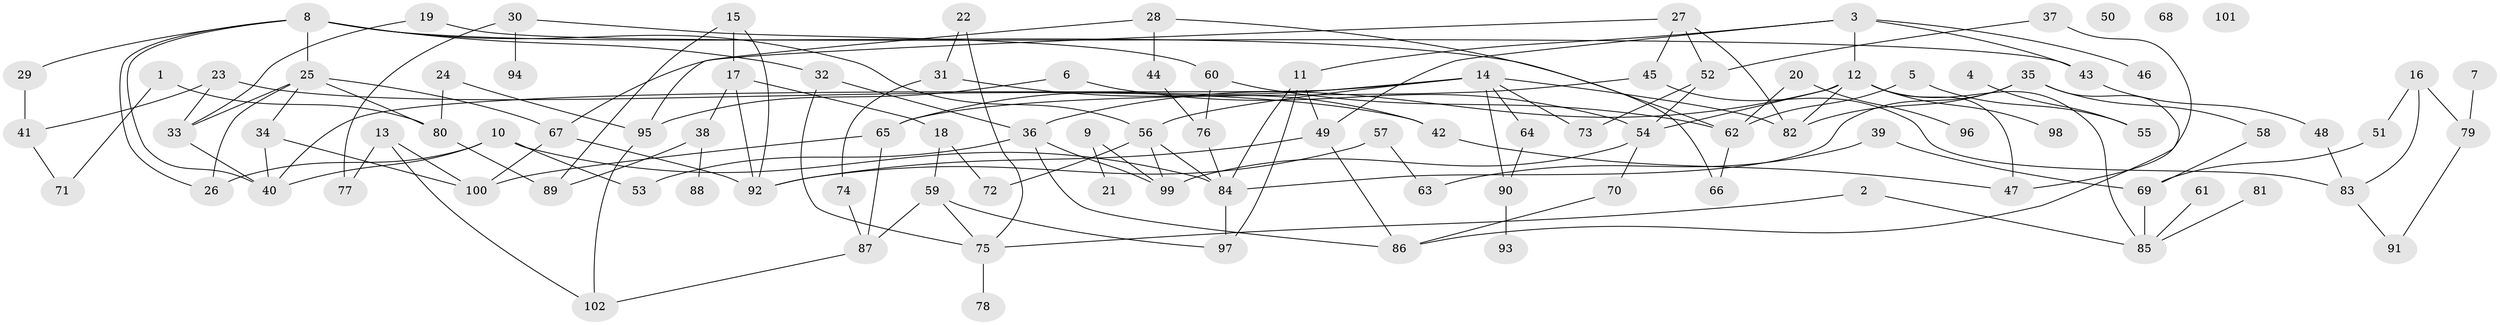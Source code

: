 // Generated by graph-tools (version 1.1) at 2025/49/03/09/25 03:49:07]
// undirected, 102 vertices, 150 edges
graph export_dot {
graph [start="1"]
  node [color=gray90,style=filled];
  1;
  2;
  3;
  4;
  5;
  6;
  7;
  8;
  9;
  10;
  11;
  12;
  13;
  14;
  15;
  16;
  17;
  18;
  19;
  20;
  21;
  22;
  23;
  24;
  25;
  26;
  27;
  28;
  29;
  30;
  31;
  32;
  33;
  34;
  35;
  36;
  37;
  38;
  39;
  40;
  41;
  42;
  43;
  44;
  45;
  46;
  47;
  48;
  49;
  50;
  51;
  52;
  53;
  54;
  55;
  56;
  57;
  58;
  59;
  60;
  61;
  62;
  63;
  64;
  65;
  66;
  67;
  68;
  69;
  70;
  71;
  72;
  73;
  74;
  75;
  76;
  77;
  78;
  79;
  80;
  81;
  82;
  83;
  84;
  85;
  86;
  87;
  88;
  89;
  90;
  91;
  92;
  93;
  94;
  95;
  96;
  97;
  98;
  99;
  100;
  101;
  102;
  1 -- 71;
  1 -- 80;
  2 -- 75;
  2 -- 85;
  3 -- 11;
  3 -- 12;
  3 -- 43;
  3 -- 46;
  3 -- 49;
  4 -- 55;
  5 -- 55;
  5 -- 62;
  6 -- 54;
  6 -- 95;
  7 -- 79;
  8 -- 25;
  8 -- 26;
  8 -- 29;
  8 -- 32;
  8 -- 40;
  8 -- 56;
  8 -- 62;
  9 -- 21;
  9 -- 99;
  10 -- 26;
  10 -- 40;
  10 -- 53;
  10 -- 84;
  11 -- 49;
  11 -- 84;
  11 -- 97;
  12 -- 36;
  12 -- 47;
  12 -- 54;
  12 -- 82;
  12 -- 85;
  12 -- 98;
  13 -- 77;
  13 -- 100;
  13 -- 102;
  14 -- 40;
  14 -- 56;
  14 -- 64;
  14 -- 65;
  14 -- 73;
  14 -- 82;
  14 -- 90;
  15 -- 17;
  15 -- 89;
  15 -- 92;
  16 -- 51;
  16 -- 79;
  16 -- 83;
  17 -- 18;
  17 -- 38;
  17 -- 92;
  18 -- 59;
  18 -- 72;
  19 -- 33;
  19 -- 43;
  20 -- 62;
  20 -- 96;
  22 -- 31;
  22 -- 75;
  23 -- 33;
  23 -- 41;
  23 -- 42;
  24 -- 80;
  24 -- 95;
  25 -- 26;
  25 -- 33;
  25 -- 34;
  25 -- 67;
  25 -- 80;
  27 -- 45;
  27 -- 52;
  27 -- 67;
  27 -- 82;
  28 -- 44;
  28 -- 66;
  28 -- 95;
  29 -- 41;
  30 -- 60;
  30 -- 77;
  30 -- 94;
  31 -- 42;
  31 -- 74;
  32 -- 36;
  32 -- 75;
  33 -- 40;
  34 -- 40;
  34 -- 100;
  35 -- 58;
  35 -- 82;
  35 -- 84;
  35 -- 86;
  36 -- 53;
  36 -- 86;
  36 -- 99;
  37 -- 47;
  37 -- 52;
  38 -- 88;
  38 -- 89;
  39 -- 63;
  39 -- 69;
  41 -- 71;
  42 -- 47;
  43 -- 48;
  44 -- 76;
  45 -- 65;
  45 -- 83;
  48 -- 83;
  49 -- 86;
  49 -- 92;
  51 -- 69;
  52 -- 54;
  52 -- 73;
  54 -- 70;
  54 -- 99;
  56 -- 72;
  56 -- 84;
  56 -- 99;
  57 -- 63;
  57 -- 92;
  58 -- 69;
  59 -- 75;
  59 -- 87;
  59 -- 97;
  60 -- 62;
  60 -- 76;
  61 -- 85;
  62 -- 66;
  64 -- 90;
  65 -- 87;
  65 -- 100;
  67 -- 92;
  67 -- 100;
  69 -- 85;
  70 -- 86;
  74 -- 87;
  75 -- 78;
  76 -- 84;
  79 -- 91;
  80 -- 89;
  81 -- 85;
  83 -- 91;
  84 -- 97;
  87 -- 102;
  90 -- 93;
  95 -- 102;
}

